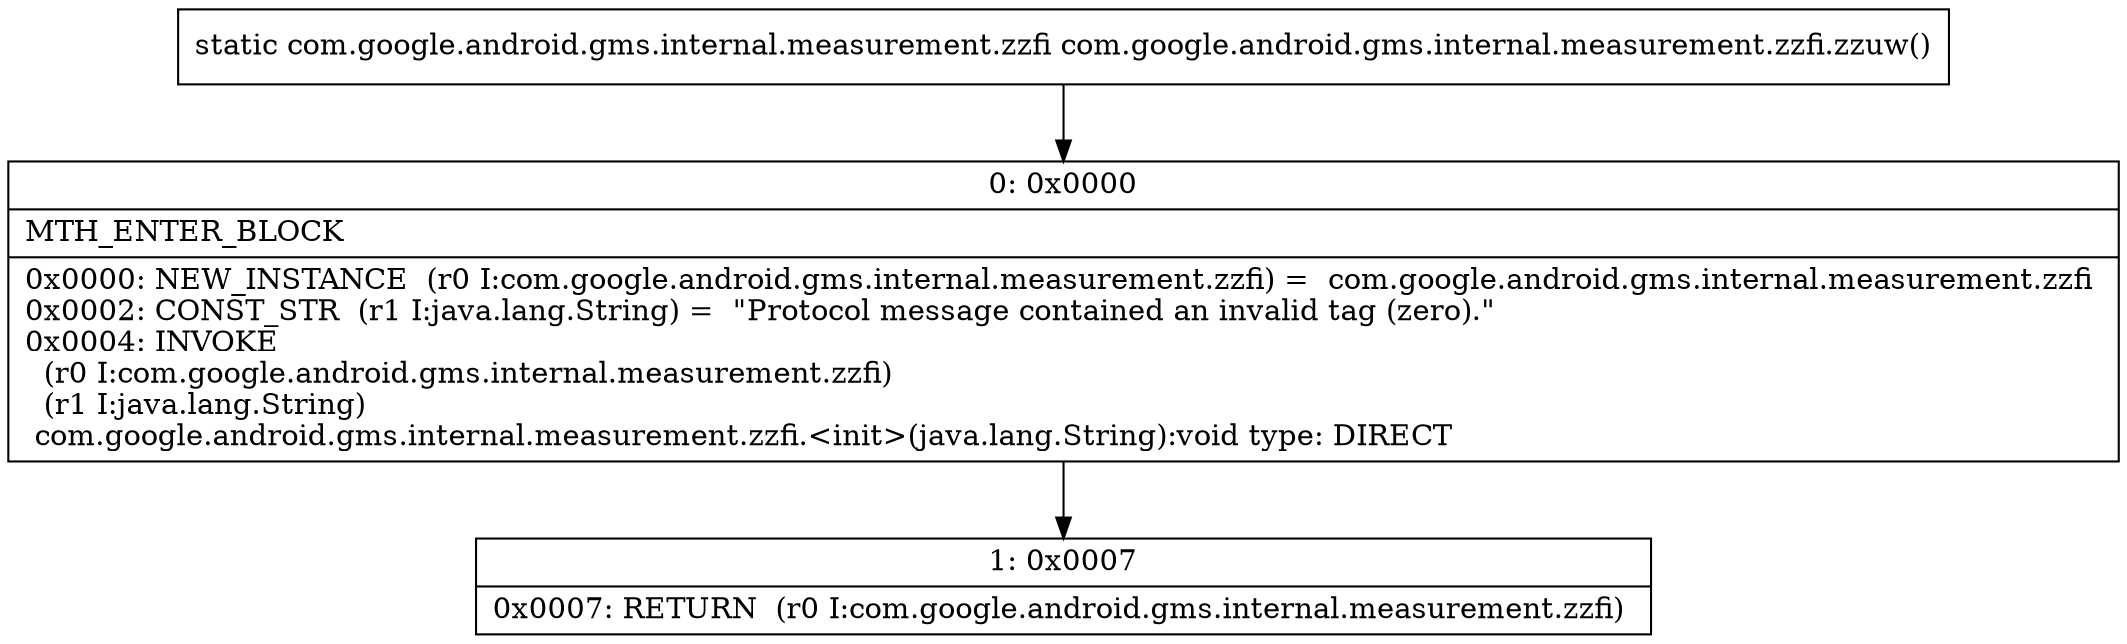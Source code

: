 digraph "CFG forcom.google.android.gms.internal.measurement.zzfi.zzuw()Lcom\/google\/android\/gms\/internal\/measurement\/zzfi;" {
Node_0 [shape=record,label="{0\:\ 0x0000|MTH_ENTER_BLOCK\l|0x0000: NEW_INSTANCE  (r0 I:com.google.android.gms.internal.measurement.zzfi) =  com.google.android.gms.internal.measurement.zzfi \l0x0002: CONST_STR  (r1 I:java.lang.String) =  \"Protocol message contained an invalid tag (zero).\" \l0x0004: INVOKE  \l  (r0 I:com.google.android.gms.internal.measurement.zzfi)\l  (r1 I:java.lang.String)\l com.google.android.gms.internal.measurement.zzfi.\<init\>(java.lang.String):void type: DIRECT \l}"];
Node_1 [shape=record,label="{1\:\ 0x0007|0x0007: RETURN  (r0 I:com.google.android.gms.internal.measurement.zzfi) \l}"];
MethodNode[shape=record,label="{static com.google.android.gms.internal.measurement.zzfi com.google.android.gms.internal.measurement.zzfi.zzuw() }"];
MethodNode -> Node_0;
Node_0 -> Node_1;
}

